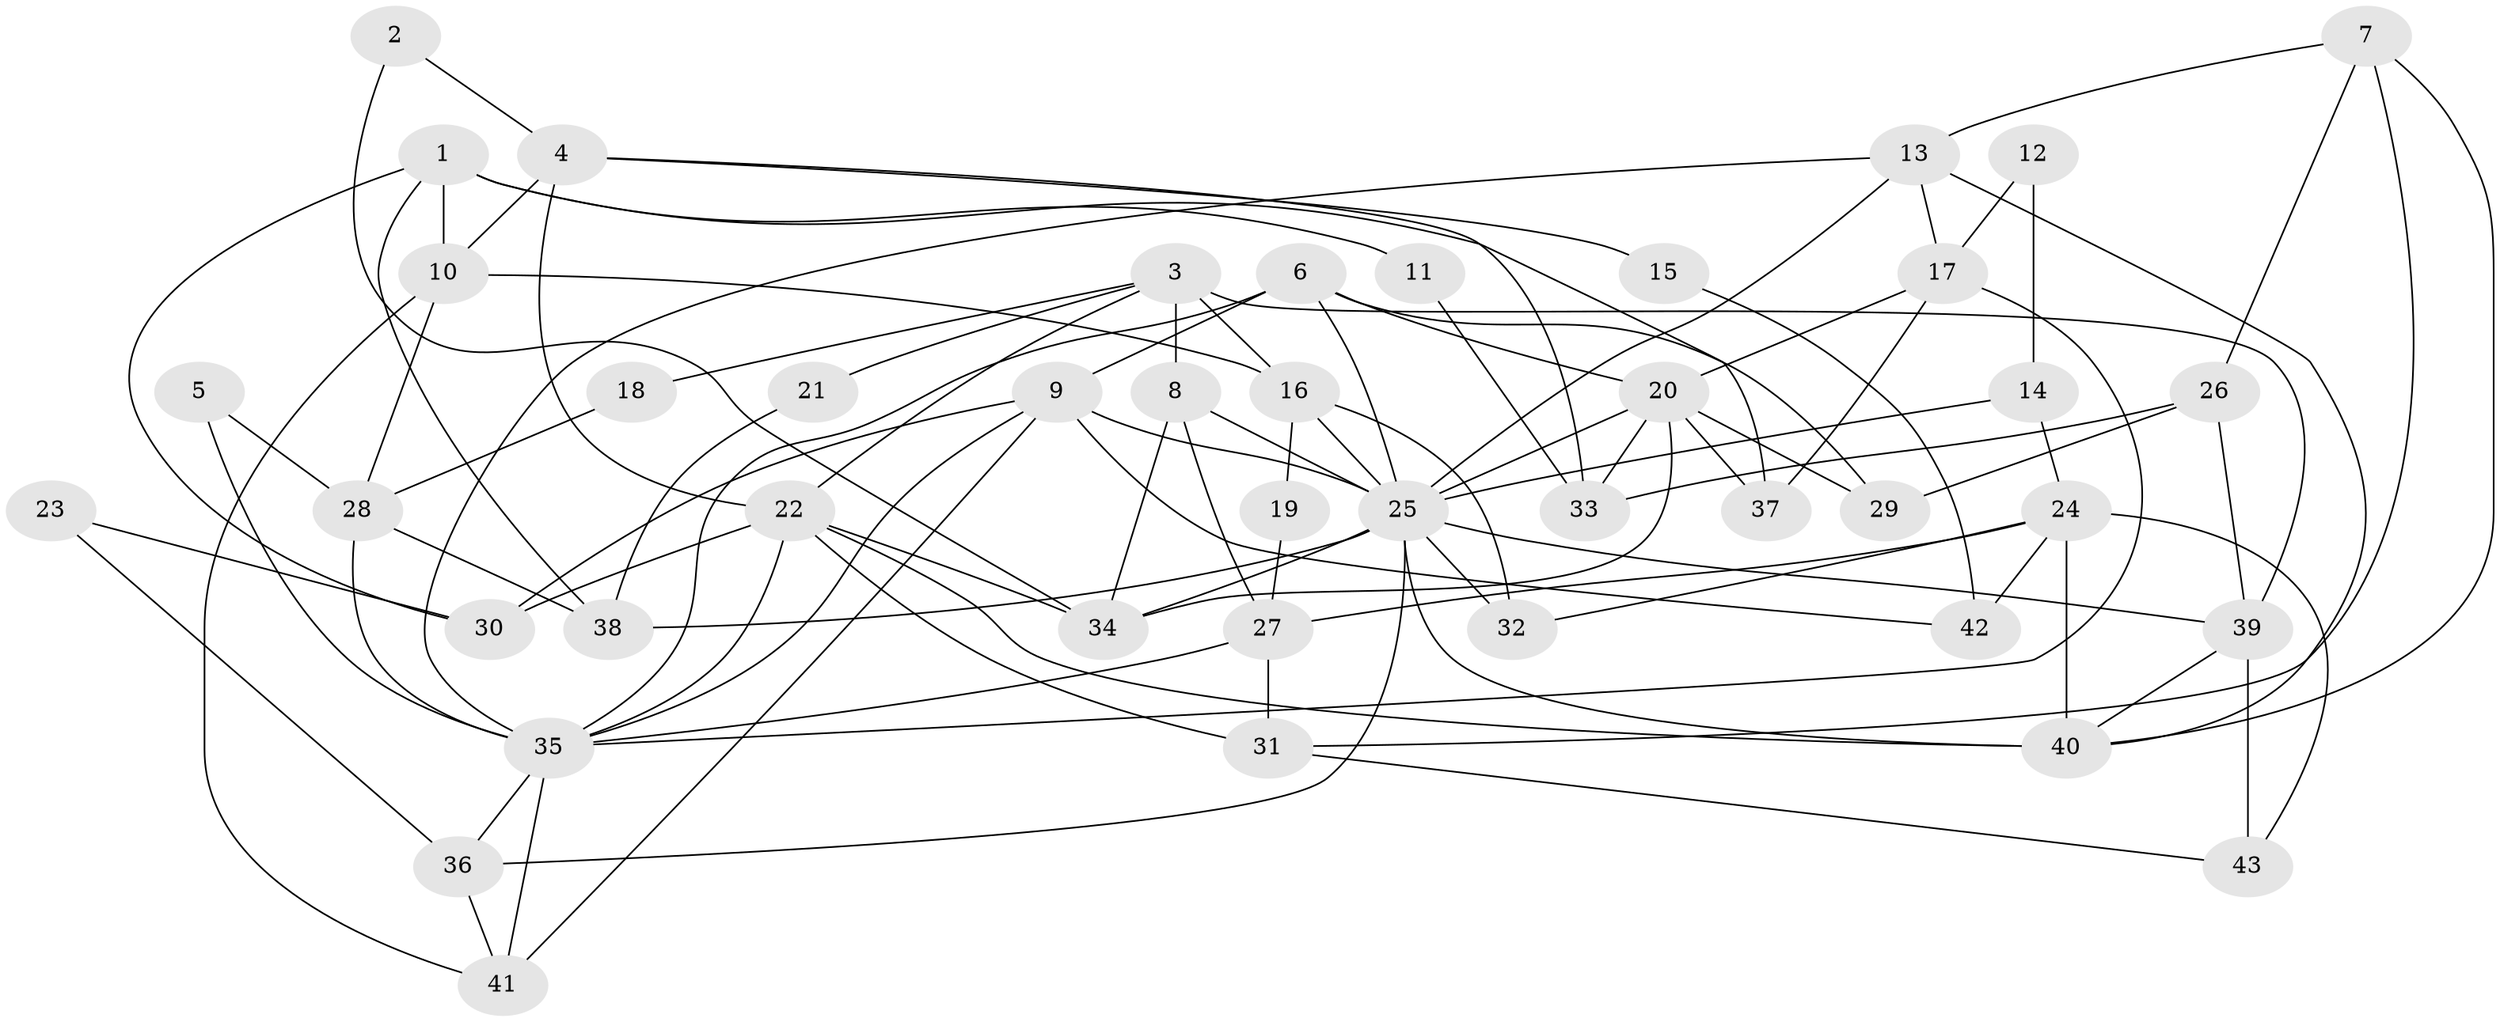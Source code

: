 // original degree distribution, {9: 0.01639344262295082, 6: 0.08196721311475409, 2: 0.19672131147540983, 7: 0.04918032786885246, 3: 0.2786885245901639, 5: 0.21311475409836064, 4: 0.14754098360655737, 8: 0.01639344262295082}
// Generated by graph-tools (version 1.1) at 2025/37/03/04/25 23:37:07]
// undirected, 43 vertices, 94 edges
graph export_dot {
  node [color=gray90,style=filled];
  1;
  2;
  3;
  4;
  5;
  6;
  7;
  8;
  9;
  10;
  11;
  12;
  13;
  14;
  15;
  16;
  17;
  18;
  19;
  20;
  21;
  22;
  23;
  24;
  25;
  26;
  27;
  28;
  29;
  30;
  31;
  32;
  33;
  34;
  35;
  36;
  37;
  38;
  39;
  40;
  41;
  42;
  43;
  1 -- 10 [weight=2.0];
  1 -- 11 [weight=1.0];
  1 -- 30 [weight=1.0];
  1 -- 37 [weight=1.0];
  1 -- 38 [weight=1.0];
  2 -- 4 [weight=1.0];
  2 -- 34 [weight=1.0];
  3 -- 8 [weight=1.0];
  3 -- 16 [weight=1.0];
  3 -- 18 [weight=1.0];
  3 -- 21 [weight=1.0];
  3 -- 22 [weight=1.0];
  3 -- 39 [weight=2.0];
  4 -- 10 [weight=1.0];
  4 -- 15 [weight=1.0];
  4 -- 22 [weight=1.0];
  4 -- 33 [weight=1.0];
  5 -- 28 [weight=1.0];
  5 -- 35 [weight=1.0];
  6 -- 9 [weight=1.0];
  6 -- 20 [weight=1.0];
  6 -- 25 [weight=1.0];
  6 -- 29 [weight=1.0];
  6 -- 35 [weight=1.0];
  7 -- 13 [weight=1.0];
  7 -- 26 [weight=1.0];
  7 -- 31 [weight=1.0];
  7 -- 40 [weight=1.0];
  8 -- 25 [weight=1.0];
  8 -- 27 [weight=1.0];
  8 -- 34 [weight=1.0];
  9 -- 25 [weight=1.0];
  9 -- 30 [weight=1.0];
  9 -- 35 [weight=1.0];
  9 -- 41 [weight=1.0];
  9 -- 42 [weight=1.0];
  10 -- 16 [weight=1.0];
  10 -- 28 [weight=1.0];
  10 -- 41 [weight=1.0];
  11 -- 33 [weight=1.0];
  12 -- 14 [weight=1.0];
  12 -- 17 [weight=1.0];
  13 -- 17 [weight=1.0];
  13 -- 25 [weight=1.0];
  13 -- 35 [weight=1.0];
  13 -- 40 [weight=1.0];
  14 -- 24 [weight=1.0];
  14 -- 25 [weight=1.0];
  15 -- 42 [weight=1.0];
  16 -- 19 [weight=1.0];
  16 -- 25 [weight=1.0];
  16 -- 32 [weight=1.0];
  17 -- 20 [weight=1.0];
  17 -- 35 [weight=1.0];
  17 -- 37 [weight=1.0];
  18 -- 28 [weight=1.0];
  19 -- 27 [weight=1.0];
  20 -- 25 [weight=1.0];
  20 -- 29 [weight=1.0];
  20 -- 33 [weight=1.0];
  20 -- 34 [weight=1.0];
  20 -- 37 [weight=1.0];
  21 -- 38 [weight=1.0];
  22 -- 30 [weight=1.0];
  22 -- 31 [weight=1.0];
  22 -- 34 [weight=1.0];
  22 -- 35 [weight=1.0];
  22 -- 40 [weight=2.0];
  23 -- 30 [weight=1.0];
  23 -- 36 [weight=2.0];
  24 -- 27 [weight=1.0];
  24 -- 32 [weight=1.0];
  24 -- 40 [weight=1.0];
  24 -- 42 [weight=1.0];
  24 -- 43 [weight=1.0];
  25 -- 32 [weight=1.0];
  25 -- 34 [weight=1.0];
  25 -- 36 [weight=1.0];
  25 -- 38 [weight=2.0];
  25 -- 39 [weight=1.0];
  25 -- 40 [weight=1.0];
  26 -- 29 [weight=1.0];
  26 -- 33 [weight=1.0];
  26 -- 39 [weight=1.0];
  27 -- 31 [weight=1.0];
  27 -- 35 [weight=1.0];
  28 -- 35 [weight=2.0];
  28 -- 38 [weight=1.0];
  31 -- 43 [weight=1.0];
  35 -- 36 [weight=1.0];
  35 -- 41 [weight=1.0];
  36 -- 41 [weight=1.0];
  39 -- 40 [weight=1.0];
  39 -- 43 [weight=1.0];
}

